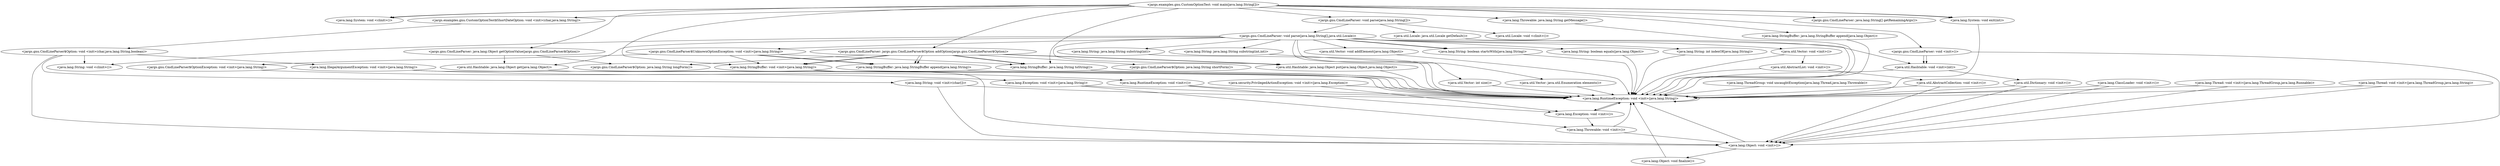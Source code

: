digraph CallGraph {
"<jargs.examples.gnu.CustomOptionTest: void main(java.lang.String[])>" -> "<java.lang.System: void <clinit>()>";
"<jargs.examples.gnu.CustomOptionTest: void main(java.lang.String[])>" -> "<java.lang.System: void exit(int)>";
"<jargs.examples.gnu.CustomOptionTest: void main(java.lang.String[])>" -> "<java.lang.System: void exit(int)>";
"<jargs.examples.gnu.CustomOptionTest: void main(java.lang.String[])>" -> "<java.lang.StringBuffer: void <init>(java.lang.String)>";
"<jargs.examples.gnu.CustomOptionTest: void main(java.lang.String[])>" -> "<jargs.examples.gnu.CustomOptionTest$ShortDateOption: void <init>(char,java.lang.String)>";
"<jargs.examples.gnu.CustomOptionTest: void main(java.lang.String[])>" -> "<jargs.gnu.CmdLineParser: void <init>()>";
"<jargs.examples.gnu.CustomOptionTest: void main(java.lang.String[])>" -> "<java.lang.System: void <clinit>()>";
"<java.lang.ThreadGroup: void uncaughtException(java.lang.Thread,java.lang.Throwable)>" -> "<java.lang.RuntimeException: void <init>(java.lang.String)>";
"<java.lang.ClassLoader: void <init>()>" -> "<java.lang.Object: void <init>()>";
"<java.lang.ClassLoader: void <init>()>" -> "<java.lang.RuntimeException: void <init>(java.lang.String)>";
"<java.security.PrivilegedActionException: void <init>(java.lang.Exception)>" -> "<java.lang.Exception: void <init>()>";
"<java.security.PrivilegedActionException: void <init>(java.lang.Exception)>" -> "<java.lang.RuntimeException: void <init>(java.lang.String)>";
"<java.lang.Thread: void <init>(java.lang.ThreadGroup,java.lang.Runnable)>" -> "<java.lang.Object: void <init>()>";
"<java.lang.Thread: void <init>(java.lang.ThreadGroup,java.lang.Runnable)>" -> "<java.lang.RuntimeException: void <init>(java.lang.String)>";
"<java.lang.Thread: void <init>(java.lang.ThreadGroup,java.lang.String)>" -> "<java.lang.Object: void <init>()>";
"<java.lang.Thread: void <init>(java.lang.ThreadGroup,java.lang.String)>" -> "<java.lang.RuntimeException: void <init>(java.lang.String)>";
"<java.lang.System: void exit(int)>" -> "<java.lang.RuntimeException: void <init>(java.lang.String)>";
"<java.lang.StringBuffer: void <init>(java.lang.String)>" -> "<java.lang.Object: void <init>()>";
"<java.lang.StringBuffer: void <init>(java.lang.String)>" -> "<java.lang.RuntimeException: void <init>(java.lang.String)>";
"<jargs.examples.gnu.CustomOptionTest$ShortDateOption: void <init>(char,java.lang.String)>" -> "<jargs.gnu.CmdLineParser$Option: void <init>(char,java.lang.String,boolean)>";
"<jargs.gnu.CmdLineParser: void <init>()>" -> "<java.lang.Object: void <init>()>";
"<jargs.gnu.CmdLineParser: void <init>()>" -> "<java.util.Hashtable: void <init>(int)>";
"<jargs.gnu.CmdLineParser: void <init>()>" -> "<java.util.Hashtable: void <init>(int)>";
"<java.lang.RuntimeException: void <init>(java.lang.String)>" -> "<java.lang.Exception: void <init>()>";
"<java.lang.RuntimeException: void <init>(java.lang.String)>" -> "<java.lang.RuntimeException: void <init>(java.lang.String)>";
"<java.lang.Object: void <init>()>" -> "<java.lang.Object: void finalize()>";
"<java.lang.Object: void <init>()>" -> "<java.lang.RuntimeException: void <init>(java.lang.String)>";
"<java.lang.Exception: void <init>()>" -> "<java.lang.Throwable: void <init>()>";
"<java.lang.Exception: void <init>()>" -> "<java.lang.RuntimeException: void <init>(java.lang.String)>";
"<jargs.gnu.CmdLineParser$Option: void <init>(char,java.lang.String,boolean)>" -> "<java.lang.String: void <clinit>()>";
"<jargs.gnu.CmdLineParser$Option: void <init>(char,java.lang.String,boolean)>" -> "<java.lang.String: void <init>(char[])>";
"<jargs.gnu.CmdLineParser$Option: void <init>(char,java.lang.String,boolean)>" -> "<java.lang.IllegalArgumentException: void <init>(java.lang.String)>";
"<jargs.gnu.CmdLineParser$Option: void <init>(char,java.lang.String,boolean)>" -> "<java.lang.Object: void <init>()>";
"<java.util.Hashtable: void <init>(int)>" -> "<java.util.Dictionary: void <init>()>";
"<java.util.Hashtable: void <init>(int)>" -> "<java.lang.RuntimeException: void <init>(java.lang.String)>";
"<java.lang.Object: void finalize()>" -> "<java.lang.RuntimeException: void <init>(java.lang.String)>";
"<java.lang.Throwable: void <init>()>" -> "<java.lang.Object: void <init>()>";
"<java.lang.Throwable: void <init>()>" -> "<java.lang.RuntimeException: void <init>(java.lang.String)>";
"<java.lang.String: void <init>(char[])>" -> "<java.lang.Object: void <init>()>";
"<java.lang.String: void <init>(char[])>" -> "<java.lang.RuntimeException: void <init>(java.lang.String)>";
"<java.lang.IllegalArgumentException: void <init>(java.lang.String)>" -> "<java.lang.RuntimeException: void <init>()>";
"<java.lang.IllegalArgumentException: void <init>(java.lang.String)>" -> "<java.lang.RuntimeException: void <init>(java.lang.String)>";
"<java.util.Dictionary: void <init>()>" -> "<java.lang.Object: void <init>()>";
"<java.util.Dictionary: void <init>()>" -> "<java.lang.RuntimeException: void <init>(java.lang.String)>";
"<java.lang.RuntimeException: void <init>()>" -> "<java.lang.Exception: void <init>()>";
"<java.lang.RuntimeException: void <init>()>" -> "<java.lang.RuntimeException: void <init>(java.lang.String)>";
"<jargs.examples.gnu.CustomOptionTest: void main(java.lang.String[])>" -> "<java.lang.StringBuffer: java.lang.StringBuffer append(java.lang.Object)>";
"<jargs.examples.gnu.CustomOptionTest: void main(java.lang.String[])>" -> "<java.lang.StringBuffer: java.lang.String toString()>";
"<java.lang.StringBuffer: java.lang.StringBuffer append(java.lang.Object)>" -> "<java.lang.RuntimeException: void <init>(java.lang.String)>";
"<java.lang.StringBuffer: java.lang.String toString()>" -> "<java.lang.RuntimeException: void <init>(java.lang.String)>";
"<jargs.examples.gnu.CustomOptionTest: void main(java.lang.String[])>" -> "<jargs.gnu.CmdLineParser: jargs.gnu.CmdLineParser$Option addOption(jargs.gnu.CmdLineParser$Option)>";
"<jargs.examples.gnu.CustomOptionTest: void main(java.lang.String[])>" -> "<jargs.gnu.CmdLineParser: void parse(java.lang.String[])>";
"<jargs.examples.gnu.CustomOptionTest: void main(java.lang.String[])>" -> "<jargs.gnu.CmdLineParser: java.lang.Object getOptionValue(jargs.gnu.CmdLineParser$Option)>";
"<jargs.examples.gnu.CustomOptionTest: void main(java.lang.String[])>" -> "<jargs.gnu.CmdLineParser: java.lang.String[] getRemainingArgs()>";
"<jargs.gnu.CmdLineParser: jargs.gnu.CmdLineParser$Option addOption(jargs.gnu.CmdLineParser$Option)>" -> "<java.lang.StringBuffer: void <init>(java.lang.String)>";
"<jargs.gnu.CmdLineParser: jargs.gnu.CmdLineParser$Option addOption(jargs.gnu.CmdLineParser$Option)>" -> "<java.lang.StringBuffer: void <init>(java.lang.String)>";
"<jargs.gnu.CmdLineParser: void parse(java.lang.String[])>" -> "<java.util.Locale: void <clinit>()>";
"<jargs.gnu.CmdLineParser: void parse(java.lang.String[])>" -> "<java.util.Locale: java.util.Locale getDefault()>";
"<java.util.Locale: java.util.Locale getDefault()>" -> "<java.lang.RuntimeException: void <init>(java.lang.String)>";
"<jargs.gnu.CmdLineParser: void parse(java.lang.String[])>" -> "<jargs.gnu.CmdLineParser: void parse(java.lang.String[],java.util.Locale)>";
"<jargs.gnu.CmdLineParser: void parse(java.lang.String[],java.util.Locale)>" -> "<java.lang.String: void <clinit>()>";
"<jargs.gnu.CmdLineParser: void parse(java.lang.String[],java.util.Locale)>" -> "<jargs.gnu.CmdLineParser$UnknownOptionException: void <init>(java.lang.String)>";
"<jargs.gnu.CmdLineParser: void parse(java.lang.String[],java.util.Locale)>" -> "<java.util.Hashtable: void <init>(int)>";
"<jargs.gnu.CmdLineParser: void parse(java.lang.String[],java.util.Locale)>" -> "<java.util.Vector: void <init>()>";
"<jargs.gnu.CmdLineParser$UnknownOptionException: void <init>(java.lang.String)>" -> "<java.lang.StringBuffer: void <init>(java.lang.String)>";
"<jargs.gnu.CmdLineParser$UnknownOptionException: void <init>(java.lang.String)>" -> "<jargs.gnu.CmdLineParser$OptionException: void <init>(java.lang.String)>";
"<java.util.Vector: void <init>()>" -> "<java.util.AbstractList: void <init>()>";
"<java.util.Vector: void <init>()>" -> "<java.lang.RuntimeException: void <init>(java.lang.String)>";
"<jargs.gnu.CmdLineParser$OptionException: void <init>(java.lang.String)>" -> "<java.lang.Exception: void <init>(java.lang.String)>";
"<java.util.AbstractList: void <init>()>" -> "<java.util.AbstractCollection: void <init>()>";
"<java.util.AbstractList: void <init>()>" -> "<java.lang.RuntimeException: void <init>(java.lang.String)>";
"<java.lang.Exception: void <init>(java.lang.String)>" -> "<java.lang.Throwable: void <init>()>";
"<java.lang.Exception: void <init>(java.lang.String)>" -> "<java.lang.RuntimeException: void <init>(java.lang.String)>";
"<java.util.AbstractCollection: void <init>()>" -> "<java.lang.Object: void <init>()>";
"<java.util.AbstractCollection: void <init>()>" -> "<java.lang.RuntimeException: void <init>(java.lang.String)>";
"<jargs.gnu.CmdLineParser$UnknownOptionException: void <init>(java.lang.String)>" -> "<java.lang.StringBuffer: java.lang.StringBuffer append(java.lang.String)>";
"<jargs.gnu.CmdLineParser$UnknownOptionException: void <init>(java.lang.String)>" -> "<java.lang.StringBuffer: java.lang.StringBuffer append(java.lang.String)>";
"<jargs.gnu.CmdLineParser$UnknownOptionException: void <init>(java.lang.String)>" -> "<java.lang.StringBuffer: java.lang.String toString()>";
"<java.lang.StringBuffer: java.lang.StringBuffer append(java.lang.String)>" -> "<java.lang.RuntimeException: void <init>(java.lang.String)>";
"<jargs.gnu.CmdLineParser: void parse(java.lang.String[],java.util.Locale)>" -> "<java.util.Vector: int size()>";
"<jargs.gnu.CmdLineParser: void parse(java.lang.String[],java.util.Locale)>" -> "<java.util.Vector: java.util.Enumeration elements()>";
"<jargs.gnu.CmdLineParser: void parse(java.lang.String[],java.util.Locale)>" -> "<java.util.Vector: void addElement(java.lang.Object)>";
"<java.util.Vector: int size()>" -> "<java.lang.RuntimeException: void <init>(java.lang.String)>";
"<java.util.Vector: java.util.Enumeration elements()>" -> "<java.lang.RuntimeException: void <init>(java.lang.String)>";
"<java.util.Vector: void addElement(java.lang.Object)>" -> "<java.lang.RuntimeException: void <init>(java.lang.String)>";
"<jargs.gnu.CmdLineParser: void parse(java.lang.String[],java.util.Locale)>" -> "<java.util.Hashtable: java.lang.Object get(java.lang.Object)>";
"<jargs.gnu.CmdLineParser: void parse(java.lang.String[],java.util.Locale)>" -> "<java.util.Hashtable: java.lang.Object put(java.lang.Object,java.lang.Object)>";
"<java.util.Hashtable: java.lang.Object get(java.lang.Object)>" -> "<java.lang.RuntimeException: void <init>(java.lang.String)>";
"<java.util.Hashtable: java.lang.Object put(java.lang.Object,java.lang.Object)>" -> "<java.lang.RuntimeException: void <init>(java.lang.String)>";
"<jargs.gnu.CmdLineParser: jargs.gnu.CmdLineParser$Option addOption(jargs.gnu.CmdLineParser$Option)>" -> "<java.lang.StringBuffer: java.lang.StringBuffer append(java.lang.String)>";
"<jargs.gnu.CmdLineParser: jargs.gnu.CmdLineParser$Option addOption(jargs.gnu.CmdLineParser$Option)>" -> "<java.lang.StringBuffer: java.lang.String toString()>";
"<jargs.gnu.CmdLineParser: jargs.gnu.CmdLineParser$Option addOption(jargs.gnu.CmdLineParser$Option)>" -> "<java.lang.StringBuffer: java.lang.StringBuffer append(java.lang.String)>";
"<jargs.gnu.CmdLineParser: jargs.gnu.CmdLineParser$Option addOption(jargs.gnu.CmdLineParser$Option)>" -> "<java.lang.StringBuffer: java.lang.String toString()>";
"<jargs.gnu.CmdLineParser: jargs.gnu.CmdLineParser$Option addOption(jargs.gnu.CmdLineParser$Option)>" -> "<jargs.gnu.CmdLineParser$Option: java.lang.String shortForm()>";
"<jargs.gnu.CmdLineParser: jargs.gnu.CmdLineParser$Option addOption(jargs.gnu.CmdLineParser$Option)>" -> "<jargs.gnu.CmdLineParser$Option: java.lang.String longForm()>";
"<jargs.gnu.CmdLineParser: java.lang.Object getOptionValue(jargs.gnu.CmdLineParser$Option)>" -> "<jargs.gnu.CmdLineParser$Option: java.lang.String longForm()>";
"<jargs.examples.gnu.CustomOptionTest: void main(java.lang.String[])>" -> "<java.lang.Throwable: java.lang.String getMessage()>";
"<java.lang.Throwable: java.lang.String getMessage()>" -> "<java.lang.RuntimeException: void <init>(java.lang.String)>";
"<jargs.gnu.CmdLineParser: void parse(java.lang.String[],java.util.Locale)>" -> "<java.lang.String: boolean startsWith(java.lang.String)>";
"<jargs.gnu.CmdLineParser: void parse(java.lang.String[],java.util.Locale)>" -> "<java.lang.String: boolean equals(java.lang.Object)>";
"<jargs.gnu.CmdLineParser: void parse(java.lang.String[],java.util.Locale)>" -> "<java.lang.String: boolean startsWith(java.lang.String)>";
"<jargs.gnu.CmdLineParser: void parse(java.lang.String[],java.util.Locale)>" -> "<java.lang.String: int indexOf(java.lang.String)>";
"<jargs.gnu.CmdLineParser: void parse(java.lang.String[],java.util.Locale)>" -> "<java.lang.String: java.lang.String substring(int)>";
"<jargs.gnu.CmdLineParser: void parse(java.lang.String[],java.util.Locale)>" -> "<java.lang.String: java.lang.String substring(int,int)>";
"<java.lang.String: boolean startsWith(java.lang.String)>" -> "<java.lang.RuntimeException: void <init>(java.lang.String)>";
"<java.lang.String: boolean equals(java.lang.Object)>" -> "<java.lang.RuntimeException: void <init>(java.lang.String)>";
"<java.lang.String: int indexOf(java.lang.String)>" -> "<java.lang.RuntimeException: void <init>(java.lang.String)>";
"<java.lang.String: java.lang.String substring(int)>" -> "<java.lang.RuntimeException: void <init>(java.lang.String)>";
"<java.lang.String: java.lang.String substring(int,int)>" -> "<java.lang.RuntimeException: void <init>(java.lang.String)>";
"<jargs.gnu.CmdLineParser: java.lang.Object getOptionValue(jargs.gnu.CmdLineParser$Option)>" -> "<java.util.Hashtable: java.lang.Object get(java.lang.Object)>";
"<jargs.gnu.CmdLineParser: jargs.gnu.CmdLineParser$Option addOption(jargs.gnu.CmdLineParser$Option)>" -> "<java.util.Hashtable: java.lang.Object put(java.lang.Object,java.lang.Object)>";
"<jargs.gnu.CmdLineParser: jargs.gnu.CmdLineParser$Option addOption(jargs.gnu.CmdLineParser$Option)>" -> "<java.util.Hashtable: java.lang.Object put(java.lang.Object,java.lang.Object)>";
}
